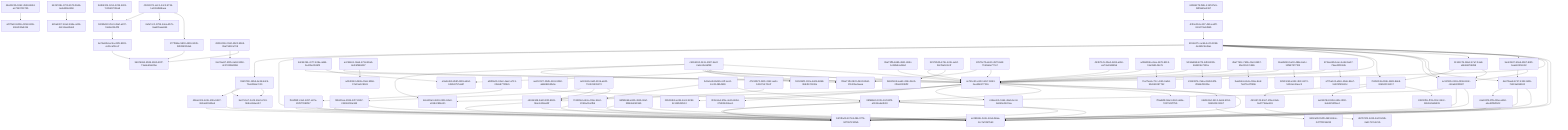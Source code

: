 graph TD
  f16df98f-c3a2-4287-a97e-2bf977883f47 --> b97dfa49-407d-4486-9776-0d7557230feb
  f16df98f-c3a2-4287-a97e-2bf977883f47 --> ec28965c-544c-42a6-b8ee-1cc7a7db7563
  f1333fa0-e92e-409e-92e2-2093a41a2fb6 --> b97dfa49-407d-4486-9776-0d7557230feb
  f1333fa0-e92e-409e-92e2-2093a41a2fb6 --> ec28965c-544c-42a6-b8ee-1cc7a7db7563
  ac11f135-0136-4396-82dc-c60a632bf387 --> 38f66b60-10f4-4ccf-82f3-a0914a6e3b93
  ac11f135-0136-4396-82dc-c60a632bf387 --> b97dfa49-407d-4486-9776-0d7557230feb
  ac11f135-0136-4396-82dc-c60a632bf387 --> ec28965c-544c-42a6-b8ee-1cc7a7db7563
  4bbec004-643c-45fa-9d27-362a64094ba9 --> b97dfa49-407d-4486-9776-0d7557230feb
  4bbec004-643c-45fa-9d27-362a64094ba9 --> ec28965c-544c-42a6-b8ee-1cc7a7db7563
  15b57fdc-185d-4e35-bdc9-71e6556e7c00 --> be37c0e7-2a7d-49ef-a724-5b8a11daecb7
  15b57fdc-185d-4e35-bdc9-71e6556e7c00 --> 4bbec004-643c-45fa-9d27-362a64094ba9
  15b57fdc-185d-4e35-bdc9-71e6556e7c00 --> be37c0e7-2a7d-49ef-a724-5b8a11daecb7
  5f6600ee-4085-42f7-83b7-24496290a3dd --> b97dfa49-407d-4486-9776-0d7557230feb
  5f6600ee-4085-42f7-83b7-24496290a3dd --> ec28965c-544c-42a6-b8ee-1cc7a7db7563
  11342c7b-98a2-47a7-b1e8-ebb46876bf68 --> 762b0046-d16b-4683-8de8-326b20011217
  11342c7b-98a2-47a7-b1e8-ebb46876bf68 --> ac11f135-0136-4396-82dc-c60a632bf387
  3edc0637-50a9-45b7-86f0-0eadc0350c92 --> da375aa8-6747-4332-8d0c-f1433a38d340
  3edc0637-50a9-45b7-86f0-0eadc0350c92 --> ac11f135-0136-4396-82dc-c60a632bf387
  8016247c-ac66-4c40-9098-4a35529cd9ac --> 15b57fdc-185d-4e35-bdc9-71e6556e7c00
  8016247c-ac66-4c40-9098-4a35529cd9ac --> b97dfa49-407d-4486-9776-0d7557230feb
  8016247c-ac66-4c40-9098-4a35529cd9ac --> ce741cd0-e322-4dc7-b993-2ee4b8177216
  8016247c-ac66-4c40-9098-4a35529cd9ac --> 762b0046-d16b-4683-8de8-326b20011217
  8016247c-ac66-4c40-9098-4a35529cd9ac --> ac11f135-0136-4396-82dc-c60a632bf387
  8016247c-ac66-4c40-9098-4a35529cd9ac --> da375aa8-6747-4332-8d0c-f1433a38d340
  8016247c-ac66-4c40-9098-4a35529cd9ac --> ac11f135-0136-4396-82dc-c60a632bf387
  8016247c-ac66-4c40-9098-4a35529cd9ac --> 11342c7b-98a2-47a7-b1e8-ebb46876bf68
  8016247c-ac66-4c40-9098-4a35529cd9ac --> 3edc0637-50a9-45b7-86f0-0eadc0350c92
  8016247c-ac66-4c40-9098-4a35529cd9ac --> ce741cd0-e322-4dc7-b993-2ee4b8177216
  8016247c-ac66-4c40-9098-4a35529cd9ac --> b97dfa49-407d-4486-9776-0d7557230feb
  8016247c-ac66-4c40-9098-4a35529cd9ac --> ec28965c-544c-42a6-b8ee-1cc7a7db7563
  38f66b60-10f4-4ccf-82f3-a0914a6e3b93 --> b97dfa49-407d-4486-9776-0d7557230feb
  38f66b60-10f4-4ccf-82f3-a0914a6e3b93 --> b97dfa49-407d-4486-9776-0d7557230feb
  38f66b60-10f4-4ccf-82f3-a0914a6e3b93 --> b97dfa49-407d-4486-9776-0d7557230feb
  38f66b60-10f4-4ccf-82f3-a0914a6e3b93 --> ec28965c-544c-42a6-b8ee-1cc7a7db7563
  da375aa8-6747-4332-8d0c-f1433a38d340 --> c6a300f3-0ff9-42be-a4b0-e4ed3fb2f842
  da375aa8-6747-4332-8d0c-f1433a38d340 --> ec28965c-544c-42a6-b8ee-1cc7a7db7563
  da375aa8-6747-4332-8d0c-f1433a38d340 --> b97dfa49-407d-4486-9776-0d7557230feb
  c6a300f3-0ff9-42be-a4b0-e4ed3fb2f842 --> b97dfa49-407d-4486-9776-0d7557230feb
  c6a300f3-0ff9-42be-a4b0-e4ed3fb2f842 --> ec28965c-544c-42a6-b8ee-1cc7a7db7563
  cd61b3d8-3a8f-40bf-8183-5bec6156ad9f --> b97dfa49-407d-4486-9776-0d7557230feb
  cd61b3d8-3a8f-40bf-8183-5bec6156ad9f --> ec28965c-544c-42a6-b8ee-1cc7a7db7563
  8df5b068-e825-481b-90ef-35bb6dcb15b5 --> b97dfa49-407d-4486-9776-0d7557230feb
  8df5b068-e825-481b-90ef-35bb6dcb15b5 --> ec28965c-544c-42a6-b8ee-1cc7a7db7563
  4910d743-80e7-4f5e-81eb-0a0775dae619 --> d67b71f4-4c83-4a2f-94db-0a41727e421b
  762b0046-d16b-4683-8de8-326b20011217 --> 4910d743-80e7-4f5e-81eb-0a0775dae619
  762b0046-d16b-4683-8de8-326b20011217 --> ae06b78d-93b3-4d5c-9f82-beb4253f0ac4
  762b0046-d16b-4683-8de8-326b20011217 --> 83200f8c-ff33-419c-952c-965944a89d09
  48e0922b-0062-4538-863d-ac7350703735 --> af27fa24-b05b-4158-9265-496d13fad41b
  ce741cd0-e322-4dc7-b993-2ee4b8177216 --> 095034b9-e434-46c2-8282-8c118506fc10
  ce741cd0-e322-4dc7-b993-2ee4b8177216 --> 0f49cda4-9f2e-4e1b-86b4-07d824494ee1
  ce741cd0-e322-4dc7-b993-2ee4b8177216 --> 62ed20a0-4693-4351-b0e0-e198c28b6c41
  ce741cd0-e322-4dc7-b993-2ee4b8177216 --> c2dacdc5-5164-48eb-bccd-1a9b0e0422aa
  ce741cd0-e322-4dc7-b993-2ee4b8177216 --> 38f66b60-10f4-4ccf-82f3-a0914a6e3b93
  ce741cd0-e322-4dc7-b993-2ee4b8177216 --> 7f6addf8-58e3-48c0-a84e-7d27342f7fc5
  ce741cd0-e322-4dc7-b993-2ee4b8177216 --> 69d1b364-3412-4e6b-9051-595b20421367
  ce741cd0-e322-4dc7-b993-2ee4b8177216 --> ec28965c-544c-42a6-b8ee-1cc7a7db7563
  69d1b364-3412-4e6b-9051-595b20421367 --> 8402a05f-0df3-4681-b5ce-2d77f015bd33
  a50f8a01-92e2-4ae2-a713-0b2e8772fdc5 --> f16df98f-c3a2-4287-a97e-2bf977883f47
  aa210027-25d5-42c6-95b0-ab688263fa0e --> 38f66b60-10f4-4ccf-82f3-a0914a6e3b93
  cefc0626-3e6f-4136-ad40-73c322d09170 --> 5f6600ee-4085-42f7-83b7-24496290a3dd
  cefc0626-3e6f-4136-ad40-73c322d09170 --> cd61b3d8-3a8f-40bf-8183-5bec6156ad9f
  cefc0626-3e6f-4136-ad40-73c322d09170 --> cd61b3d8-3a8f-40bf-8183-5bec6156ad9f
  b4257d8c-3729-4579-b546-6e4ef6fa0458 --> 629a4307-63e2-48de-a206-4dc11aa3b4e3
  bc8e1e3d-bd45-4cff-accd-2cc014854599 --> f1333fa0-e92e-409e-92e2-2093a41a2fb6
  bc8e1e3d-bd45-4cff-accd-2cc014854599 --> 38f66b60-10f4-4ccf-82f3-a0914a6e3b93
  47d12b70-26f3-4152-aa2c-b2347c470c2f --> cd61b3d8-3a8f-40bf-8183-5bec6156ad9f
  d3fce01d-e197-4b1a-a3ff-824473a1d5b5 --> 8016247c-ac66-4c40-9098-4a35529cd9ac
  615bb275-f8dc-415f-87e5-58f9ab5e4367 --> d3fce01d-e197-4b1a-a3ff-824473a1d5b5
  3c8b9325-3c51-4239-8421-7c35b072b1a8 --> 0428bd22-25c0-49af-a237-fa94a024cffd
  45331971-a2c1-44c3-9735-1e199db88aea --> 0428bd22-25c0-49af-a237-fa94a024cffd
  45331971-a2c1-44c3-9735-1e199db88aea --> 0efe7cc0-9799-44ea-857c-0aa4f0aee6b4
  45331971-a2c1-44c3-9735-1e199db88aea --> 177f9b6e-5803-4d1b-902b-b0fd391f3de4
  d355101b-20d4-4b20-9b0d-95a79d32e708 --> 8a74ae97-81fb-4a3d-92b0-dc27d2b9d9b8
  d355101b-20d4-4b20-9b0d-95a79d32e708 --> 36676694-8539-4b95-83f7-73ede60a905e
  0428bd22-25c0-49af-a237-fa94a024cffd --> 6e76e8b4-ec5a-43f9-8903-ce51caf2cccf
  6e76e8b4-ec5a-43f9-8903-ce51caf2cccf --> 36676694-8539-4b95-83f7-73ede60a905e
  177f9b6e-5803-4d1b-902b-b0fd391f3de4 --> 36676694-8539-4b95-83f7-73ede60a905e
  4dc54294-c077-408e-a6b4-5a105e0519f3 --> ce741cd0-e322-4dc7-b993-2ee4b8177216
  4dc54294-c077-408e-a6b4-5a105e0519f3 --> e9a4cd69-d58f-4499-a564-bb953757e6df
  ac2968c1-06a9-473d-89e5-8efc6f986097 --> ce741cd0-e322-4dc7-b993-2ee4b8177216
  ac2968c1-06a9-473d-89e5-8efc6f986097 --> a42d0140-d565-40e6-9b56-07e15e1283c8
  c51b5190-2611-4087-9a4f-2a2e1bc66f38 --> 62ed20a0-4693-4351-b0e0-e198c28b6c41
  c51b5190-2611-4087-9a4f-2a2e1bc66f38 --> fb5e71fb-0822-4b24-8b4d-1f1405e4aeea
  c51b5190-2611-4087-9a4f-2a2e1bc66f38 --> fb5e71fb-0822-4b24-8b4d-1f1405e4aeea
  c51b5190-2611-4087-9a4f-2a2e1bc66f38 --> 53041bf0-302e-4d46-8d68-0b84fc7d240e
  c51b5190-2611-4087-9a4f-2a2e1bc66f38 --> ce741cd0-e322-4dc7-b993-2ee4b8177216
  c51b5190-2611-4087-9a4f-2a2e1bc66f38 --> ce741cd0-e322-4dc7-b993-2ee4b8177216
  c51b5190-2611-4087-9a4f-2a2e1bc66f38 --> e9a4cd69-d58f-4499-a564-bb953757e6df
  c51b5190-2611-4087-9a4f-2a2e1bc66f38 --> ce741cd0-e322-4dc7-b993-2ee4b8177216
  95a73ffb-668b-4841-80dc-bc985dca0664 --> ce741cd0-e322-4dc7-b993-2ee4b8177216
  32972b0b-679c-443c-ae5f-b0cf9a041c3f --> ce741cd0-e322-4dc7-b993-2ee4b8177216
  32972b0b-679c-443c-ae5f-b0cf9a041c3f --> b69250c8-aa63-439c-bbc5-2f6a0229bff2
  2257bc7b-ab10-45f7-8a5f-71b0a8e777e7 --> fb5e71fb-0822-4b24-8b4d-1f1405e4aeea
  2257bc7b-ab10-45f7-8a5f-71b0a8e777e7 --> ce741cd0-e322-4dc7-b993-2ee4b8177216
  453b71c5-0ba2-4d04-a89c-ea73a19d4856 --> ce741cd0-e322-4dc7-b993-2ee4b8177216
  a4b9d06b-e3ea-4478-8913-13e09d145c76 --> ce741cd0-e322-4dc7-b993-2ee4b8177216
  a4b9d06b-e3ea-4478-8913-13e09d145c76 --> f1a7fea3-c72c-4c81-9a5d-95cb93087752
  503de88d-b275-4dfd-8095-864809c7330a --> ce741cd0-e322-4dc7-b993-2ee4b8177216
  503de88d-b275-4dfd-8095-864809c7330a --> d1150876-7aba-43d9-b3f5-2f66bcf9005e
  d5a7763c-765b-41e3-89b7-85e01517cd86 --> ce741cd0-e322-4dc7-b993-2ee4b8177216
  d5a7763c-765b-41e3-89b7-85e01517cd86 --> faeafc46-61e5-436a-8caf-7a870c4f7dbb
  36ed9d40-5e03-488e-be1c-12fb87377fd3 --> ce741cd0-e322-4dc7-b993-2ee4b8177216
  36ed9d40-5e03-488e-be1c-12fb87377fd3 --> 92903cb9-e932-4bfc-8170-5150ec40aec3
  874aa185-bcec-4e9d-ba07-7bee05f106fe --> ce741cd0-e322-4dc7-b993-2ee4b8177216
  874aa185-bcec-4e9d-ba07-7bee05f106fe --> a775a142-e58c-45a5-86a7-9d674f55910c